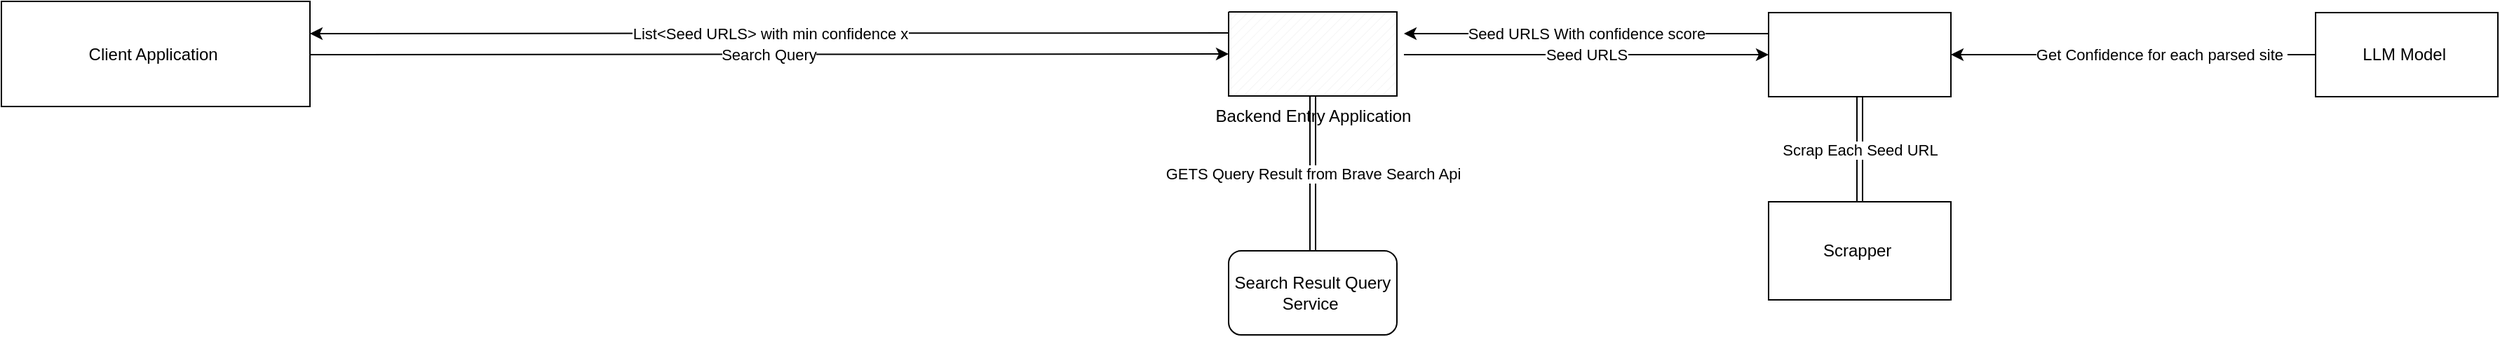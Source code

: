 <mxfile>
    <diagram id="IEbU2OudEe2AxsuhTOWW" name="Page-1">
        <mxGraphModel dx="1535" dy="311" grid="1" gridSize="10" guides="1" tooltips="1" connect="1" arrows="1" fold="1" page="1" pageScale="1" pageWidth="850" pageHeight="1100" math="0" shadow="0">
            <root>
                <mxCell id="0"/>
                <mxCell id="1" parent="0"/>
                <mxCell id="4" value="Search Query" style="edgeStyle=none;html=1;" parent="1" target="3" edge="1">
                    <mxGeometry relative="1" as="geometry">
                        <mxPoint x="-50" y="110" as="sourcePoint"/>
                    </mxGeometry>
                </mxCell>
                <mxCell id="3" value="Backend Entry Application" style="verticalLabelPosition=bottom;verticalAlign=top;html=1;shape=mxgraph.basic.patternFillRect;fillStyle=diag;step=5;fillStrokeWidth=0.2;fillStrokeColor=#dddddd;" parent="1" vertex="1">
                    <mxGeometry x="605" y="79.5" width="120" height="60" as="geometry"/>
                </mxCell>
                <mxCell id="10" value="GETS Query Result from Brave Search Api" style="edgeStyle=none;html=1;shape=link;" parent="1" target="9" edge="1">
                    <mxGeometry relative="1" as="geometry">
                        <mxPoint x="665" y="140" as="sourcePoint"/>
                    </mxGeometry>
                </mxCell>
                <mxCell id="12" value="Seed URLS" style="edgeStyle=none;html=1;" parent="1" target="11" edge="1">
                    <mxGeometry relative="1" as="geometry">
                        <mxPoint x="730" y="110" as="sourcePoint"/>
                    </mxGeometry>
                </mxCell>
                <mxCell id="9" value="Search Result Query Service&amp;nbsp;" style="whiteSpace=wrap;html=1;rounded=1;" parent="1" vertex="1">
                    <mxGeometry x="605" y="250" width="120" height="60" as="geometry"/>
                </mxCell>
                <mxCell id="14" value="Scrap Each Seed URL" style="edgeStyle=none;html=1;shape=link;" parent="1" source="11" target="13" edge="1">
                    <mxGeometry relative="1" as="geometry"/>
                </mxCell>
                <mxCell id="16" value="&lt;span style=&quot;color: rgb(0, 0, 0); font-family: Helvetica; font-size: 11px; font-style: normal; font-variant-ligatures: normal; font-variant-caps: normal; font-weight: 400; letter-spacing: normal; orphans: 2; text-align: center; text-indent: 0px; text-transform: none; widows: 2; word-spacing: 0px; -webkit-text-stroke-width: 0px; white-space: nowrap; background-color: rgb(255, 255, 255); text-decoration-thickness: initial; text-decoration-style: initial; text-decoration-color: initial; display: inline !important; float: none;&quot;&gt;Get Confidence for each parsed site&amp;nbsp;&lt;/span&gt;" style="edgeStyle=none;html=1;entryX=1;entryY=0.5;entryDx=0;entryDy=0;" parent="1" target="11" edge="1">
                    <mxGeometry x="0.434" relative="1" as="geometry">
                        <mxPoint x="1270" y="110" as="sourcePoint"/>
                        <Array as="points">
                            <mxPoint x="1460" y="110"/>
                            <mxPoint x="1270" y="110"/>
                        </Array>
                        <mxPoint as="offset"/>
                    </mxGeometry>
                </mxCell>
                <mxCell id="17" value="Text" style="edgeLabel;html=1;align=center;verticalAlign=middle;resizable=0;points=[];" parent="16" vertex="1" connectable="0">
                    <mxGeometry x="-0.023" y="18" relative="1" as="geometry">
                        <mxPoint as="offset"/>
                    </mxGeometry>
                </mxCell>
                <mxCell id="18" value="Seed URLS With confidence score" style="edgeStyle=none;html=1;exitX=0;exitY=0.25;exitDx=0;exitDy=0;entryX=1;entryY=0.25;entryDx=0;entryDy=0;" parent="1" source="11" edge="1">
                    <mxGeometry relative="1" as="geometry">
                        <mxPoint x="730" y="95" as="targetPoint"/>
                    </mxGeometry>
                </mxCell>
                <mxCell id="11" value="" style="rounded=0;whiteSpace=wrap;html=1;" parent="1" vertex="1">
                    <mxGeometry x="990" y="80" width="130" height="60" as="geometry"/>
                </mxCell>
                <mxCell id="13" value="Scrapper&amp;nbsp;" style="rounded=0;whiteSpace=wrap;html=1;" parent="1" vertex="1">
                    <mxGeometry x="990" y="215" width="130" height="70" as="geometry"/>
                </mxCell>
                <mxCell id="15" value="LLM Model&amp;nbsp;" style="rounded=0;whiteSpace=wrap;html=1;" parent="1" vertex="1">
                    <mxGeometry x="1380" y="80" width="130" height="60" as="geometry"/>
                </mxCell>
                <mxCell id="19" value="List&amp;lt;Seed URLS&amp;gt; with min confidence x" style="edgeStyle=none;html=1;exitX=0;exitY=0.25;exitDx=0;exitDy=0;exitPerimeter=0;entryX=1;entryY=0.25;entryDx=0;entryDy=0;entryPerimeter=0;" parent="1" source="3" edge="1">
                    <mxGeometry relative="1" as="geometry">
                        <mxPoint x="-50" y="95" as="targetPoint"/>
                    </mxGeometry>
                </mxCell>
                <mxCell id="20" value="Client Application&amp;nbsp;" style="rounded=0;whiteSpace=wrap;html=1;" parent="1" vertex="1">
                    <mxGeometry x="-270" y="72" width="220" height="75" as="geometry"/>
                </mxCell>
            </root>
        </mxGraphModel>
    </diagram>
</mxfile>